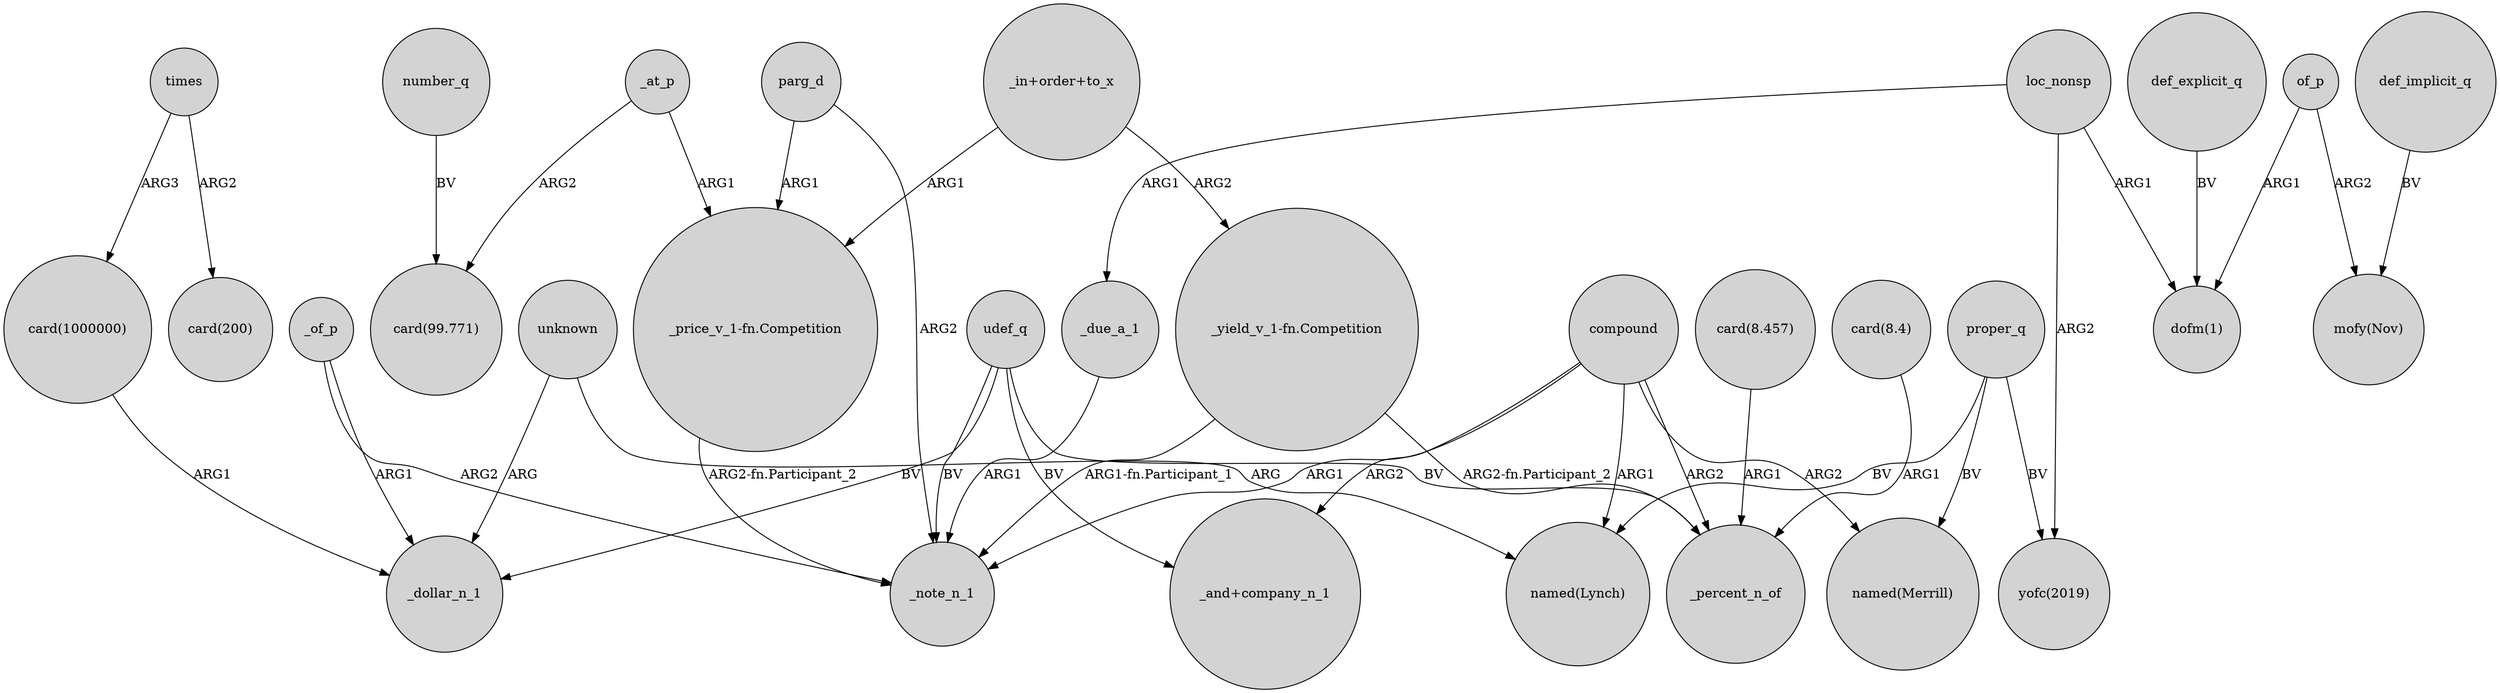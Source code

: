 digraph {
	node [shape=circle style=filled]
	_of_p -> _dollar_n_1 [label=ARG1]
	unknown -> "named(Lynch)" [label=ARG]
	"_price_v_1-fn.Competition" -> _note_n_1 [label="ARG2-fn.Participant_2"]
	number_q -> "card(99.771)" [label=BV]
	"card(8.457)" -> _percent_n_of [label=ARG1]
	of_p -> "mofy(Nov)" [label=ARG2]
	compound -> "_and+company_n_1" [label=ARG2]
	proper_q -> "named(Merrill)" [label=BV]
	_at_p -> "_price_v_1-fn.Competition" [label=ARG1]
	loc_nonsp -> "yofc(2019)" [label=ARG2]
	times -> "card(1000000)" [label=ARG3]
	times -> "card(200)" [label=ARG2]
	"_in+order+to_x" -> "_price_v_1-fn.Competition" [label=ARG1]
	unknown -> _dollar_n_1 [label=ARG]
	parg_d -> _note_n_1 [label=ARG2]
	def_explicit_q -> "dofm(1)" [label=BV]
	"_in+order+to_x" -> "_yield_v_1-fn.Competition" [label=ARG2]
	udef_q -> _percent_n_of [label=BV]
	"card(8.4)" -> _percent_n_of [label=ARG1]
	compound -> _percent_n_of [label=ARG2]
	udef_q -> _note_n_1 [label=BV]
	"_yield_v_1-fn.Competition" -> _percent_n_of [label="ARG2-fn.Participant_2"]
	compound -> _note_n_1 [label=ARG1]
	udef_q -> _dollar_n_1 [label=BV]
	"card(1000000)" -> _dollar_n_1 [label=ARG1]
	proper_q -> "named(Lynch)" [label=BV]
	"_yield_v_1-fn.Competition" -> _note_n_1 [label="ARG1-fn.Participant_1"]
	_at_p -> "card(99.771)" [label=ARG2]
	compound -> "named(Lynch)" [label=ARG1]
	loc_nonsp -> _due_a_1 [label=ARG1]
	_due_a_1 -> _note_n_1 [label=ARG1]
	udef_q -> "_and+company_n_1" [label=BV]
	def_implicit_q -> "mofy(Nov)" [label=BV]
	of_p -> "dofm(1)" [label=ARG1]
	parg_d -> "_price_v_1-fn.Competition" [label=ARG1]
	_of_p -> _note_n_1 [label=ARG2]
	compound -> "named(Merrill)" [label=ARG2]
	proper_q -> "yofc(2019)" [label=BV]
	loc_nonsp -> "dofm(1)" [label=ARG1]
}
